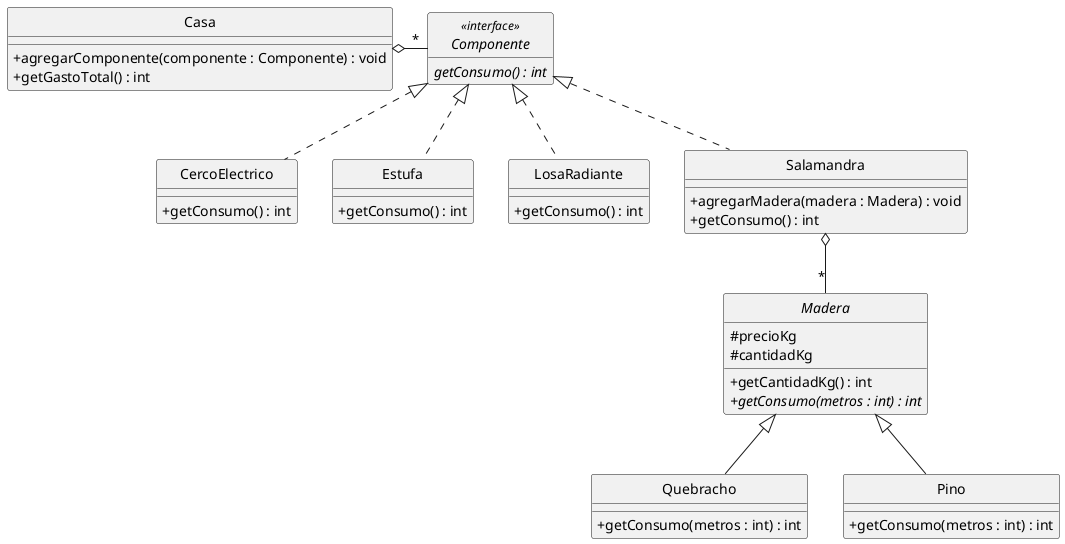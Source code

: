 @startuml CasaYComponentesClases

    hide circle
    skinparam classAttributeIconSize 0
    hide interface fields

    class Casa {
        +agregarComponente(componente : Componente) : void
        +getGastoTotal() : int
    }

    abstract class Componente <<interface>> {
        {abstract}getConsumo() : int
    }

    class CercoElectrico {
'        {static}+CercoElectrico(metros : int, precioKw : int) : CercoElectrico
        +getConsumo() : int
    }

    class Estufa {
'        {static}+Estufa(metros : int, precioKw : int) : Estufa
        +getConsumo() : int
    }

    class LosaRadiante {
'        {static}+LosaRadiante(metros : int, precioKw : int) : LosaRadiante
        +getConsumo() : int
    }

    class Salamandra {
'        {static}+Salamandra(metros : int, precioKw : int) : Salamandra
        +agregarMadera(madera : Madera) : void
        +getConsumo() : int
    }

    abstract class Madera {
        #precioKg
        #cantidadKg
        +getCantidadKg() : int
        {abstract}+getConsumo(metros : int) : int
    }

    class Quebracho {
        +getConsumo(metros : int) : int
    }

    class Pino {
        +getConsumo(metros : int) : int
    }

    hide Componente fields

    Casa o--right "*" Componente
    Salamandra ..up|> Componente
    Salamandra o-- "*" Madera
    Quebracho --up|> Madera
    Pino --up|> Madera
    Estufa ..up|> Componente
    LosaRadiante ..up|> Componente
    CercoElectrico ..up|> Componente

@enduml